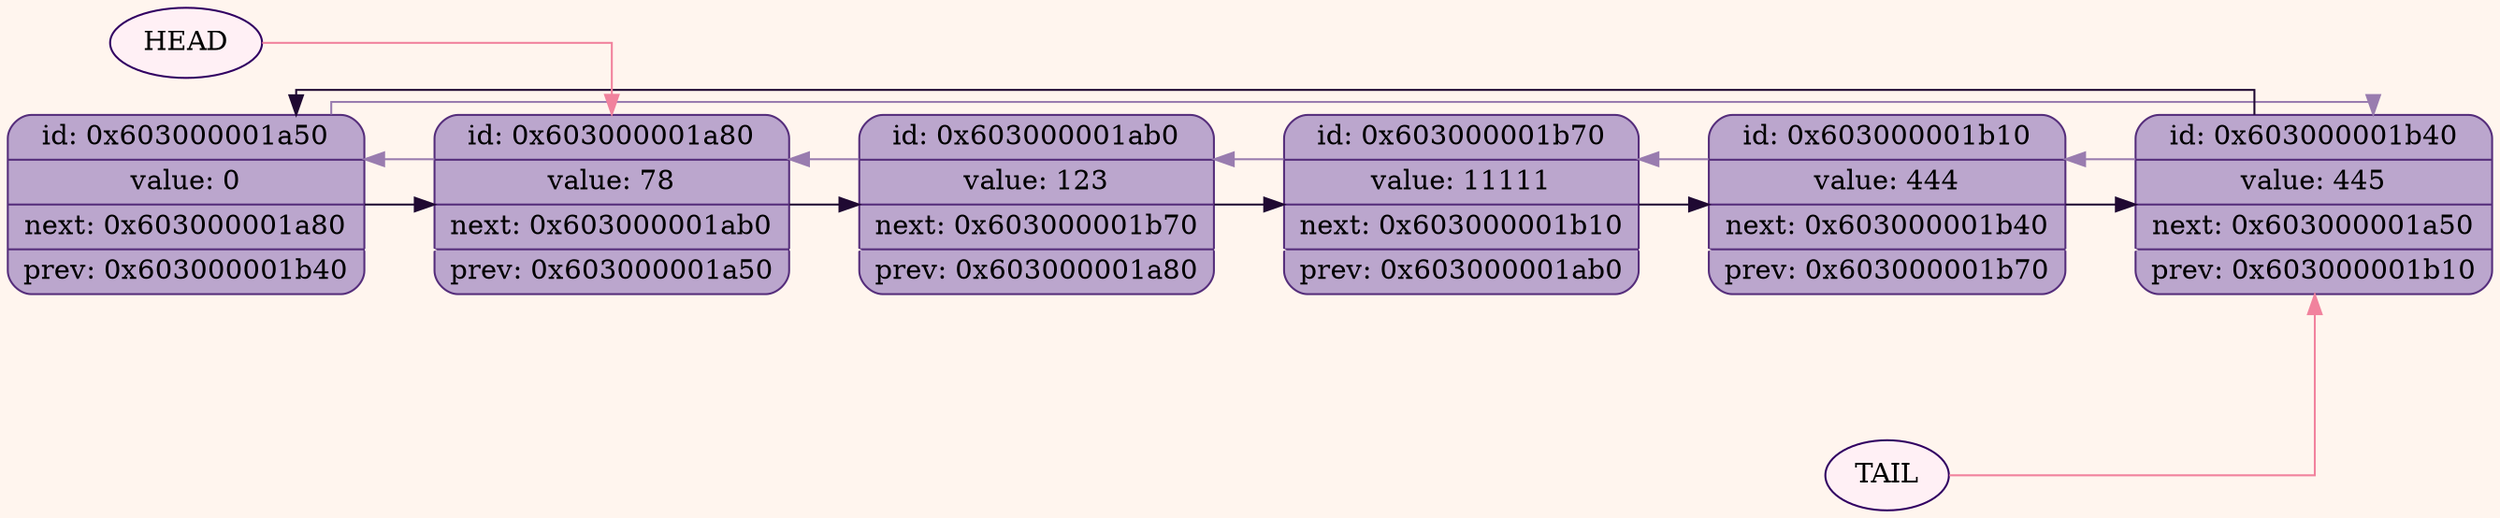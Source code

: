 digraph structs {
	rankdir=LR;
	graph [bgcolor="#fff5ee"]
	node[color="#b02f15",fontsize=14];
splines = ortho;
	edge[fontsize=22];


6736[shape=Mrecord, style=filled, fillcolor="#bba6cd",label=" id: 0x603000001a50 |value: 0  |<f0> next: 0x603000001a80 |<f1> prev: 0x603000001b40 ",color = "#552d7b"];
6736 -> 6784[weight = 1000000, color = "#fff5ee"];
6784[shape=Mrecord, style=filled, fillcolor="#bba6cd",label=" id: 0x603000001a80 |value: 78  |<f0> next: 0x603000001ab0 |<f1> prev: 0x603000001a50 ",color = "#552d7b"];
6784 -> 6832[weight = 1000000, color = "#fff5ee"];
6832[shape=Mrecord, style=filled, fillcolor="#bba6cd",label=" id: 0x603000001ab0 |value: 123  |<f0> next: 0x603000001b70 |<f1> prev: 0x603000001a80 ",color = "#552d7b"];
6832 -> 7024[weight = 1000000, color = "#fff5ee"];
7024[shape=Mrecord, style=filled, fillcolor="#bba6cd",label=" id: 0x603000001b70 |value: 11111  |<f0> next: 0x603000001b10 |<f1> prev: 0x603000001ab0 ",color = "#552d7b"];
7024 -> 6928[weight = 1000000, color = "#fff5ee"];
6928[shape=Mrecord, style=filled, fillcolor="#bba6cd",label=" id: 0x603000001b10 |value: 444  |<f0> next: 0x603000001b40 |<f1> prev: 0x603000001b70 ",color = "#552d7b"];
6928 -> 6976[weight = 1000000, color = "#fff5ee"];
6976[shape=Mrecord, style=filled, fillcolor="#bba6cd",label=" id: 0x603000001b40 |value: 445  |<f0> next: 0x603000001a50 |<f1> prev: 0x603000001b10 ",color = "#552d7b"];
	6736->6784[color = "#1f0932", slipnes = ortho];
	6784->6832[color = "#1f0932", slipnes = ortho];
	6832->7024[color = "#1f0932", slipnes = ortho];
	7024->6928[color = "#1f0932", slipnes = ortho];
	6928->6976[color = "#1f0932", slipnes = ortho];
	6976->6736[color = "#1f0932", slipnes = ortho];
	6736->6976[color = "#997caf", slipnes = ortho];
	6976->6928[color = "#997caf", slipnes = ortho];
	6928->7024[color = "#997caf", slipnes = ortho];
	7024->6832[color = "#997caf", slipnes = ortho];
	6832->6784[color = "#997caf", slipnes = ortho];
	6784->6736[color = "#997caf", slipnes = ortho];
	head [shape=oval, style=filled, color="#310062", fillcolor="#fff0f5", label="HEAD" ];
	tail [shape=oval, style=filled, color="#310062", fillcolor="#fff0f5", label="TAIL" ];
	head->6784[color = "#f1829d"];
	tail->6976[color = "#f1829d"];

}